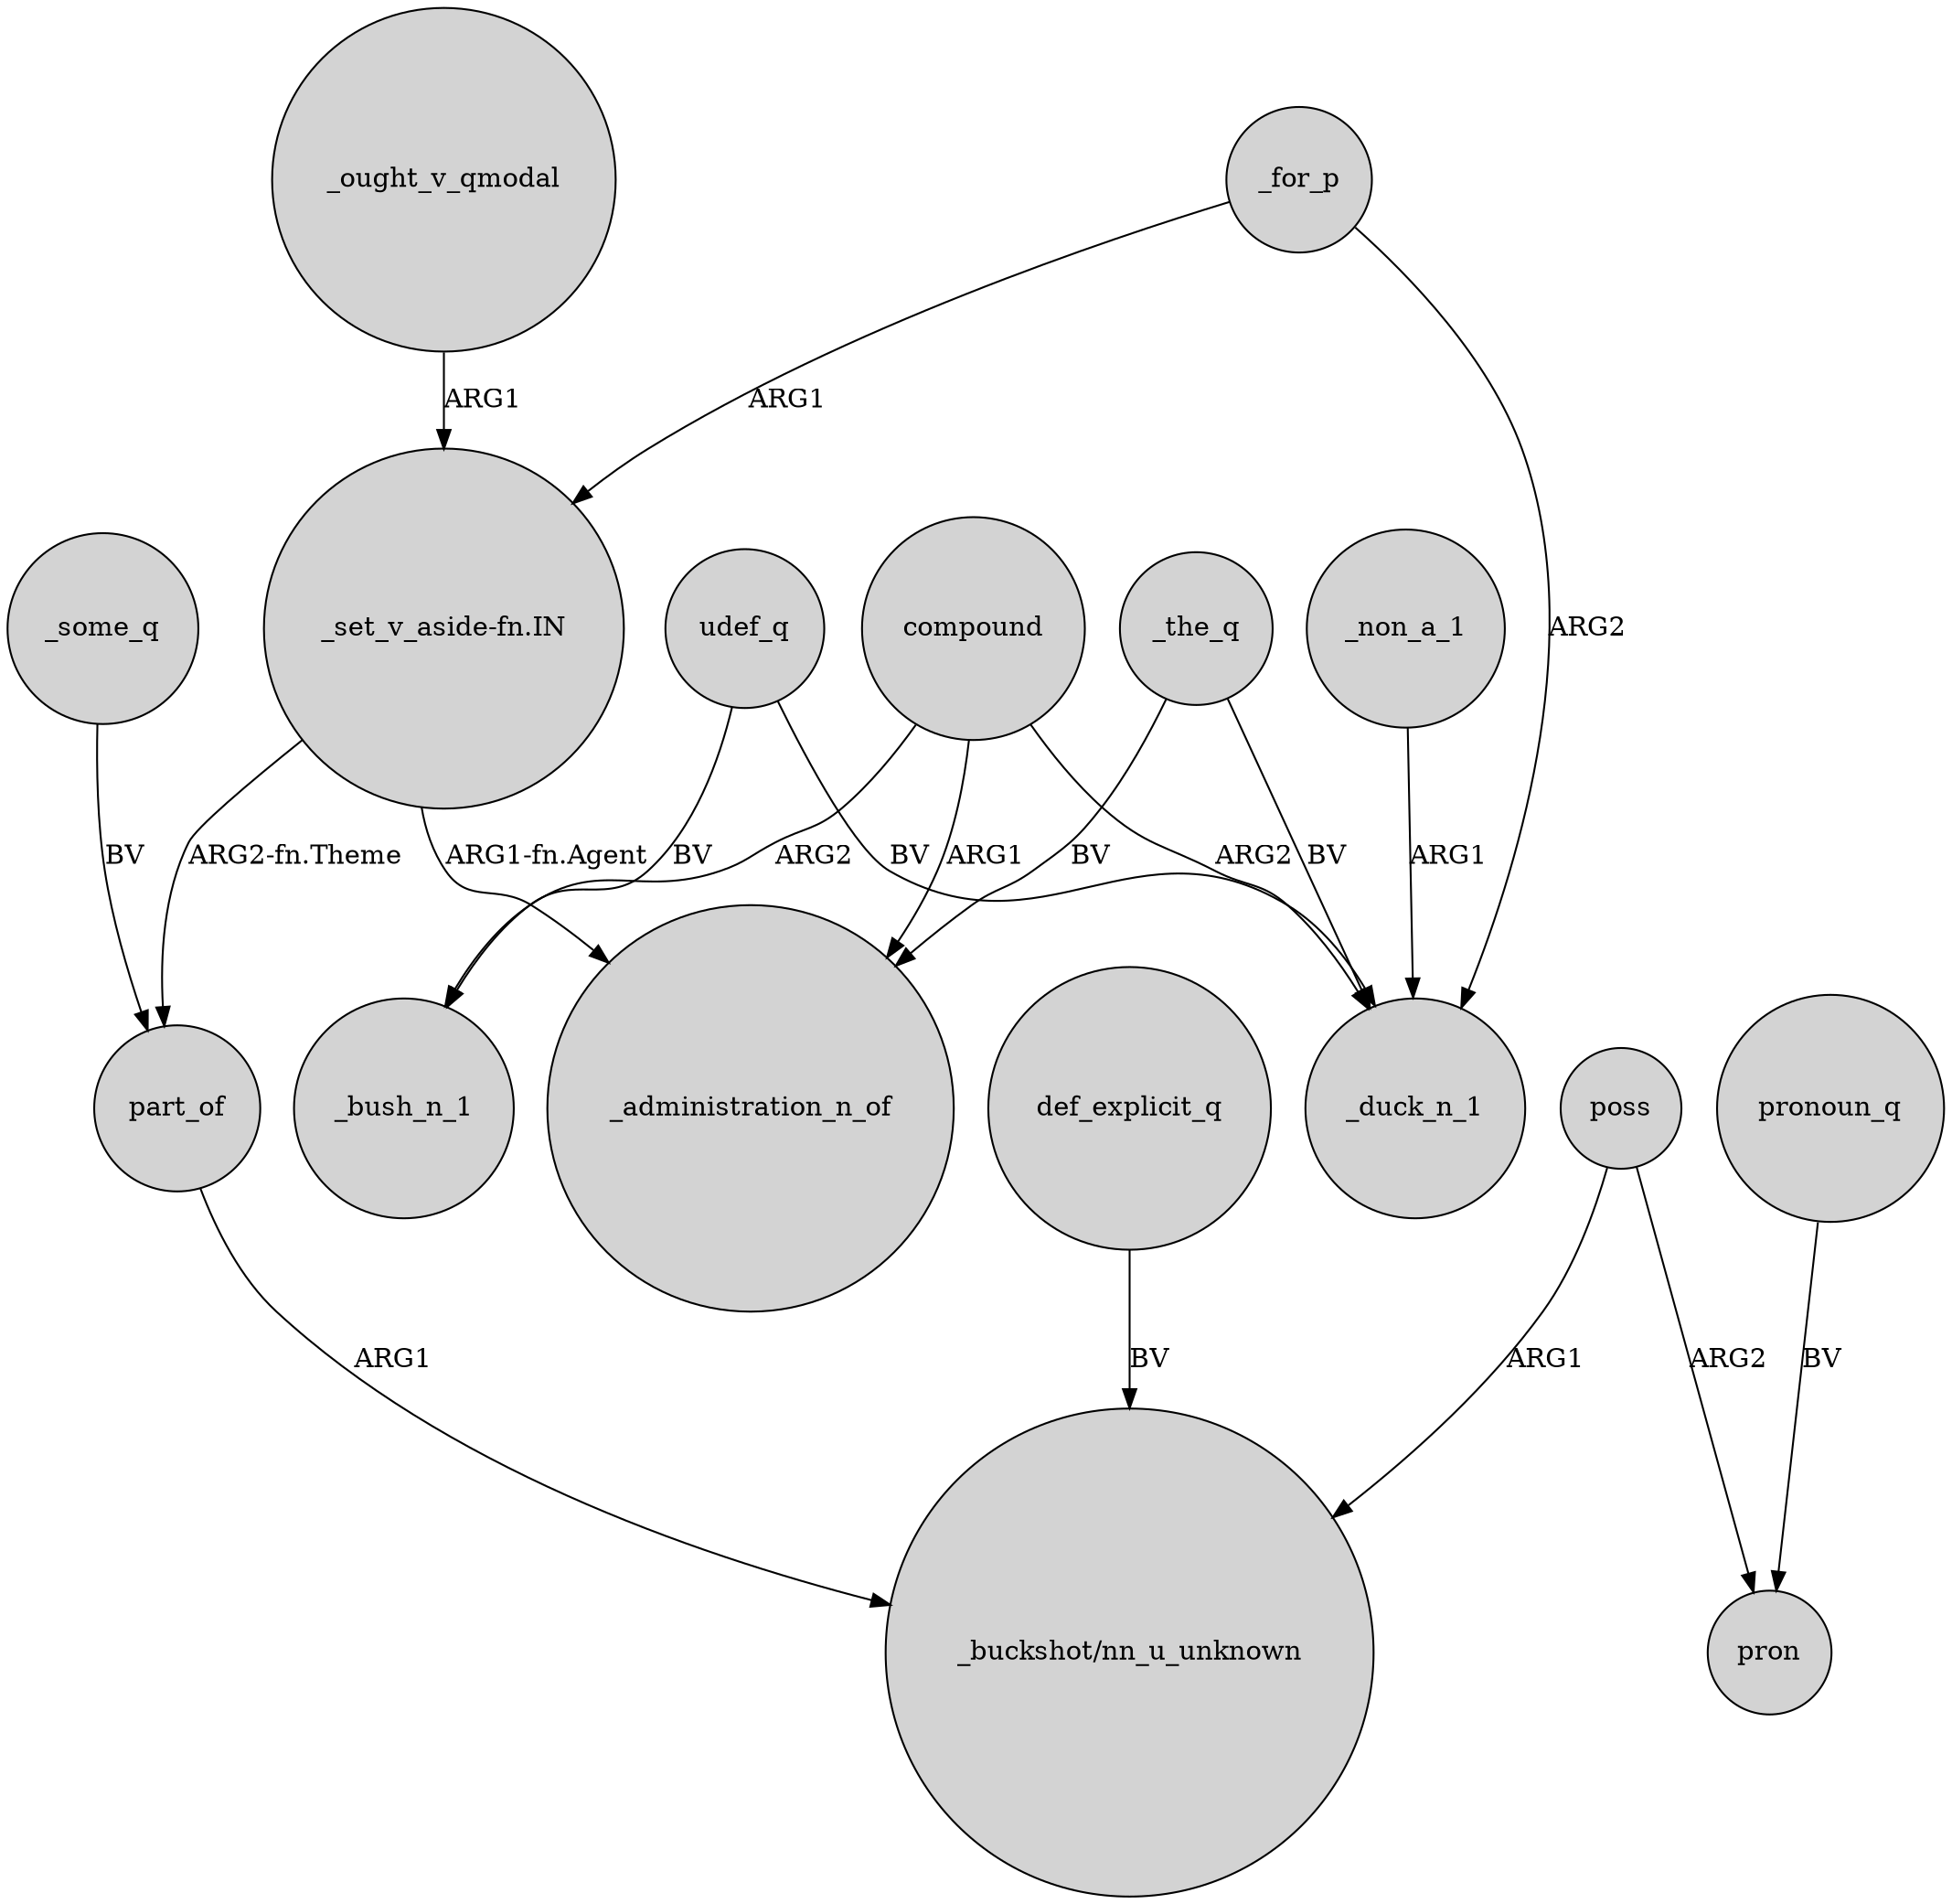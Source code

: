 digraph {
	node [shape=circle style=filled]
	_for_p -> _duck_n_1 [label=ARG2]
	poss -> "_buckshot/nn_u_unknown" [label=ARG1]
	_ought_v_qmodal -> "_set_v_aside-fn.IN" [label=ARG1]
	"_set_v_aside-fn.IN" -> part_of [label="ARG2-fn.Theme"]
	poss -> pron [label=ARG2]
	udef_q -> _duck_n_1 [label=BV]
	compound -> _administration_n_of [label=ARG1]
	_the_q -> _duck_n_1 [label=BV]
	_non_a_1 -> _duck_n_1 [label=ARG1]
	_some_q -> part_of [label=BV]
	pronoun_q -> pron [label=BV]
	udef_q -> _bush_n_1 [label=BV]
	def_explicit_q -> "_buckshot/nn_u_unknown" [label=BV]
	compound -> _duck_n_1 [label=ARG2]
	compound -> _bush_n_1 [label=ARG2]
	_for_p -> "_set_v_aside-fn.IN" [label=ARG1]
	"_set_v_aside-fn.IN" -> _administration_n_of [label="ARG1-fn.Agent"]
	_the_q -> _administration_n_of [label=BV]
	part_of -> "_buckshot/nn_u_unknown" [label=ARG1]
}
